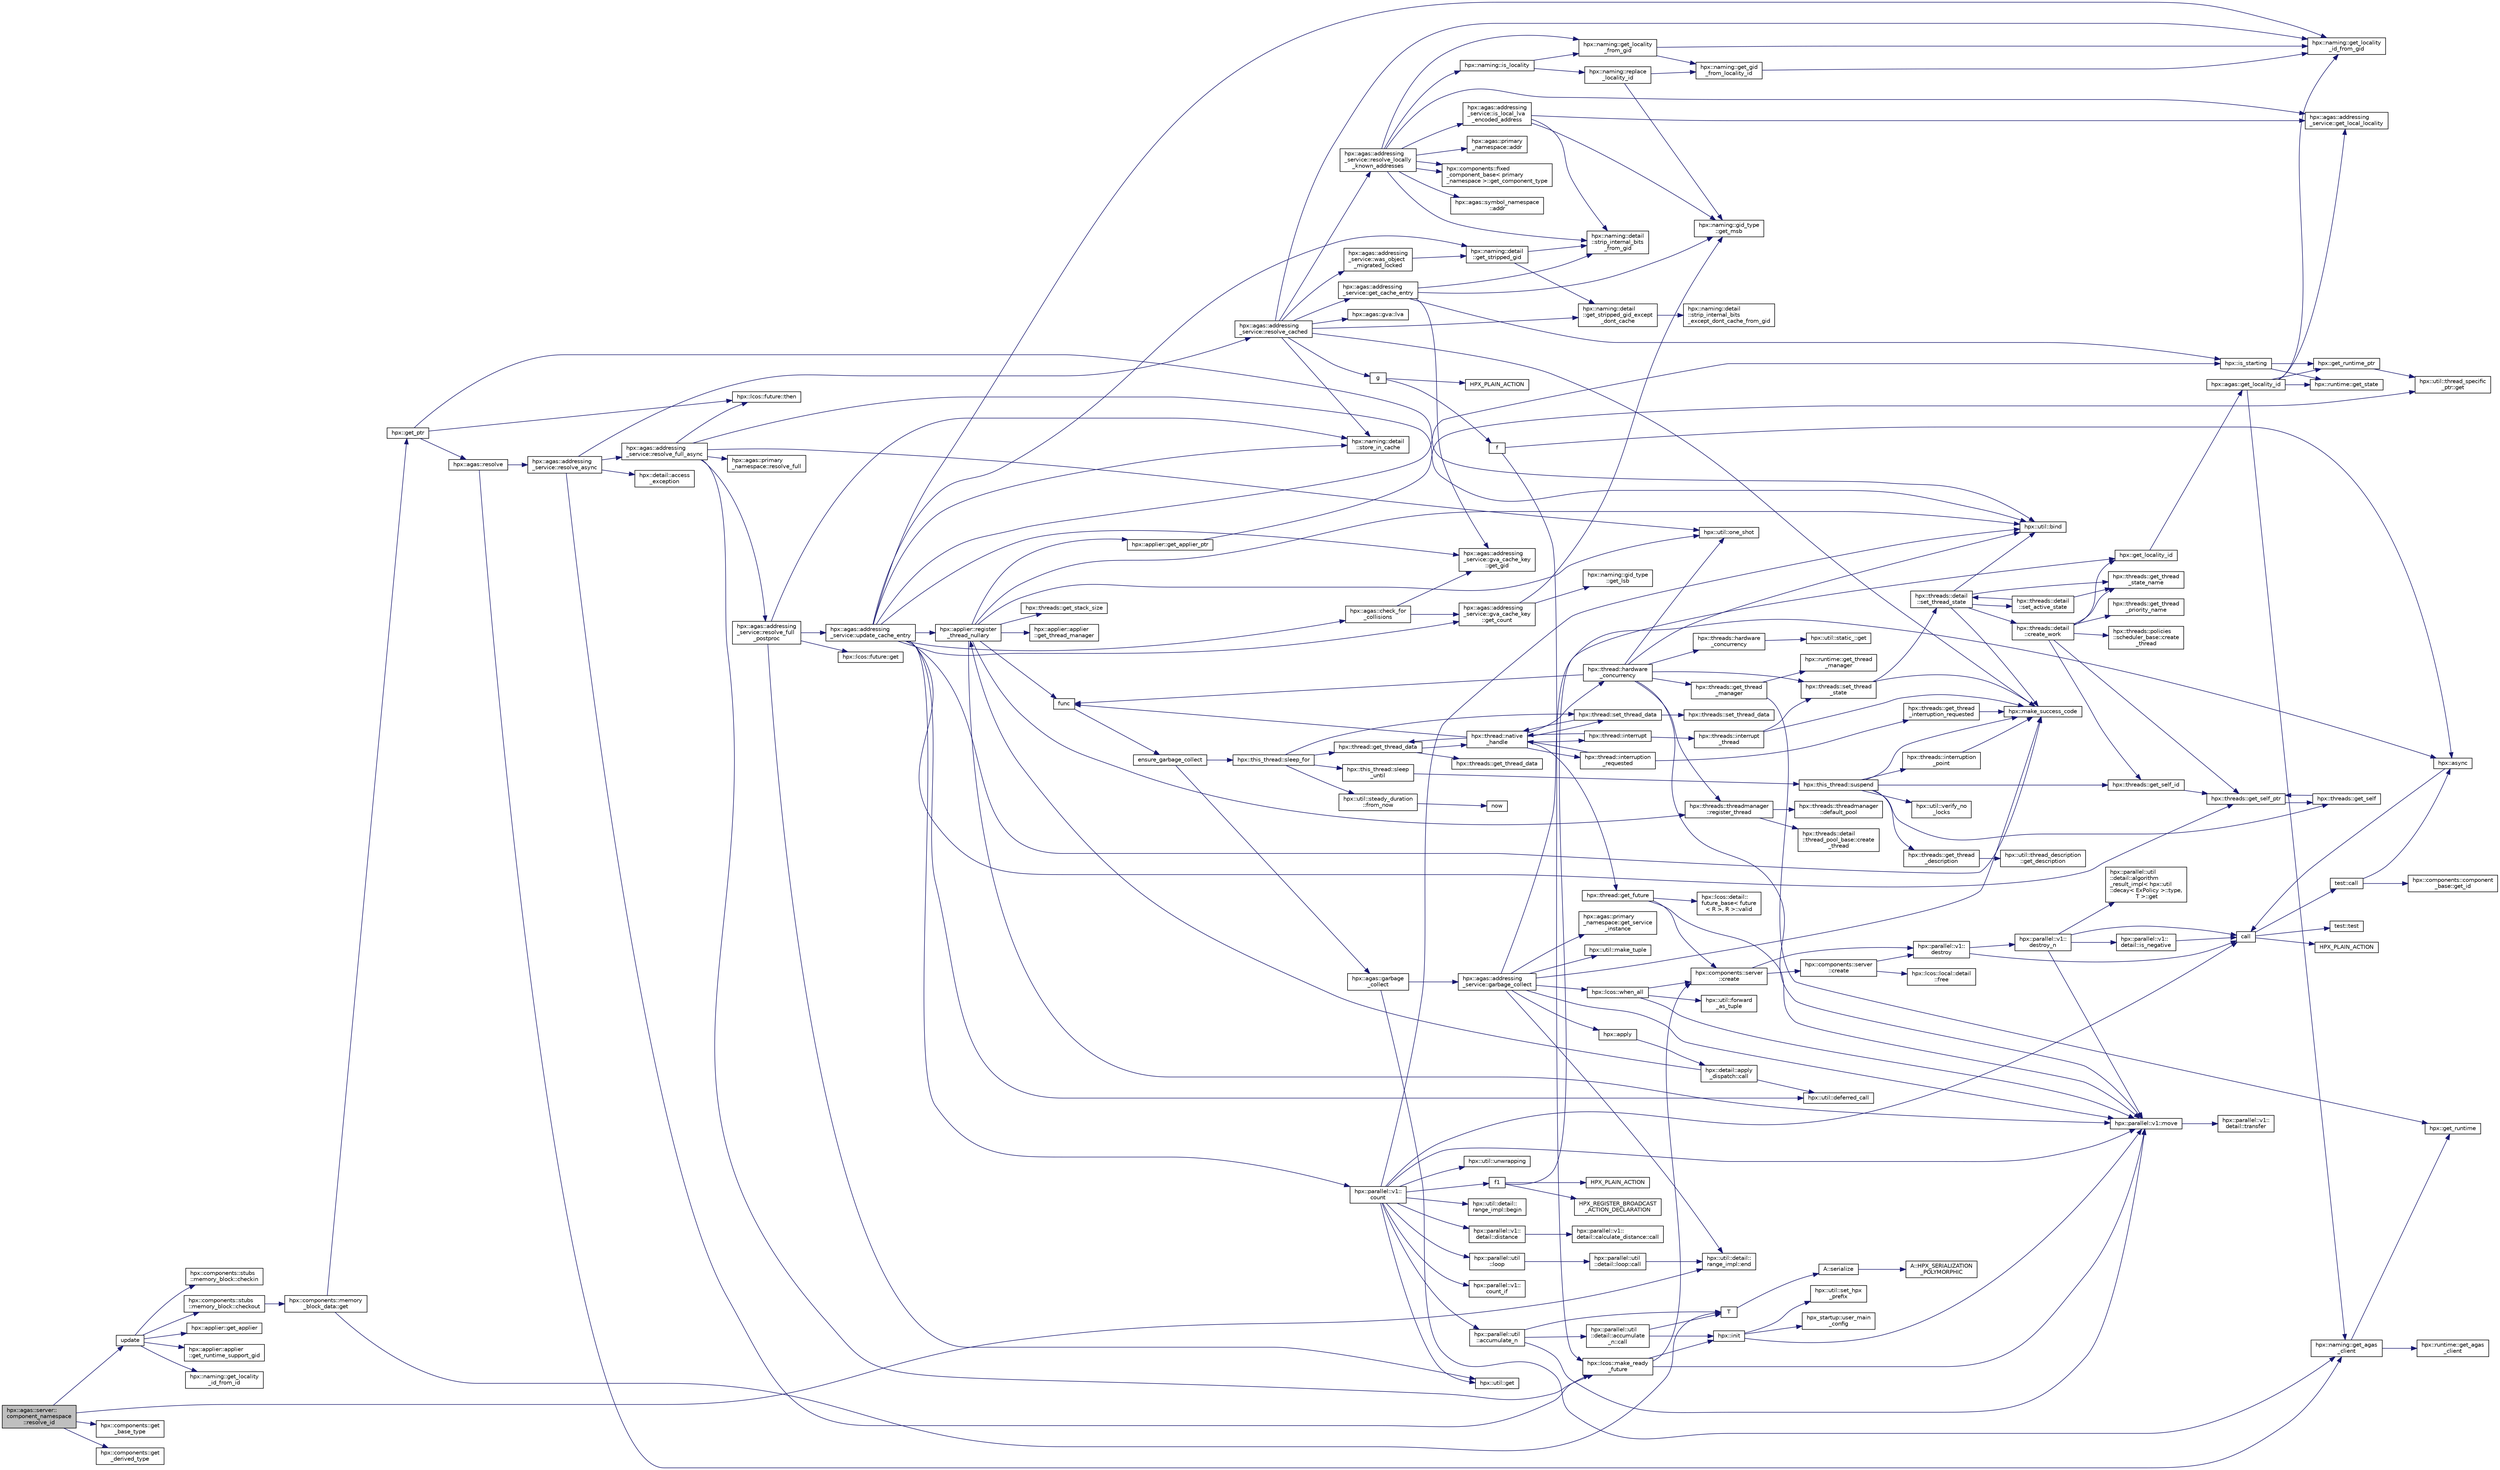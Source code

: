 digraph "hpx::agas::server::component_namespace::resolve_id"
{
  edge [fontname="Helvetica",fontsize="10",labelfontname="Helvetica",labelfontsize="10"];
  node [fontname="Helvetica",fontsize="10",shape=record];
  rankdir="LR";
  Node863 [label="hpx::agas::server::\lcomponent_namespace\l::resolve_id",height=0.2,width=0.4,color="black", fillcolor="grey75", style="filled", fontcolor="black"];
  Node863 -> Node864 [color="midnightblue",fontsize="10",style="solid",fontname="Helvetica"];
  Node864 [label="update",height=0.2,width=0.4,color="black", fillcolor="white", style="filled",URL="$d7/d8b/non__atomic__rma_8cpp.html#a1f6c9aa3449cfad360e892c9c0bb7773"];
  Node864 -> Node865 [color="midnightblue",fontsize="10",style="solid",fontname="Helvetica"];
  Node865 [label="hpx::components::stubs\l::memory_block::checkout",height=0.2,width=0.4,color="black", fillcolor="white", style="filled",URL="$d2/d46/structhpx_1_1components_1_1stubs_1_1memory__block.html#a37128bbb38e0ee31010f3d06d6de4e66"];
  Node865 -> Node866 [color="midnightblue",fontsize="10",style="solid",fontname="Helvetica"];
  Node866 [label="hpx::components::memory\l_block_data::get",height=0.2,width=0.4,color="black", fillcolor="white", style="filled",URL="$d5/d76/classhpx_1_1components_1_1memory__block__data.html#a97ce2f01b730d8d90d329c1642fc0b28"];
  Node866 -> Node867 [color="midnightblue",fontsize="10",style="solid",fontname="Helvetica"];
  Node867 [label="T",height=0.2,width=0.4,color="black", fillcolor="white", style="filled",URL="$db/d33/polymorphic__semiintrusive__template_8cpp.html#ad187658f9cb91c1312b39ae7e896f1ea"];
  Node867 -> Node868 [color="midnightblue",fontsize="10",style="solid",fontname="Helvetica"];
  Node868 [label="A::serialize",height=0.2,width=0.4,color="black", fillcolor="white", style="filled",URL="$d7/da0/struct_a.html#a5f5c287cf471e274ed9dda0da1592212"];
  Node868 -> Node869 [color="midnightblue",fontsize="10",style="solid",fontname="Helvetica"];
  Node869 [label="A::HPX_SERIALIZATION\l_POLYMORPHIC",height=0.2,width=0.4,color="black", fillcolor="white", style="filled",URL="$d7/da0/struct_a.html#ada978cc156cebbafddb1f3aa4c01918c"];
  Node866 -> Node870 [color="midnightblue",fontsize="10",style="solid",fontname="Helvetica"];
  Node870 [label="hpx::get_ptr",height=0.2,width=0.4,color="black", fillcolor="white", style="filled",URL="$d8/d83/namespacehpx.html#aeb814737de830a2e8e340ca052d5ebfa",tooltip="Returns a future referring to the pointer to the underlying memory of a component. "];
  Node870 -> Node871 [color="midnightblue",fontsize="10",style="solid",fontname="Helvetica"];
  Node871 [label="hpx::agas::resolve",height=0.2,width=0.4,color="black", fillcolor="white", style="filled",URL="$dc/d54/namespacehpx_1_1agas.html#aa3252ce39fbc229439bb0d85875b01fb"];
  Node871 -> Node872 [color="midnightblue",fontsize="10",style="solid",fontname="Helvetica"];
  Node872 [label="hpx::naming::get_agas\l_client",height=0.2,width=0.4,color="black", fillcolor="white", style="filled",URL="$d4/dc9/namespacehpx_1_1naming.html#a0408fffd5d34b620712a801b0ae3b032"];
  Node872 -> Node873 [color="midnightblue",fontsize="10",style="solid",fontname="Helvetica"];
  Node873 [label="hpx::get_runtime",height=0.2,width=0.4,color="black", fillcolor="white", style="filled",URL="$d8/d83/namespacehpx.html#aef902cc6c7dd3b9fbadf34d1e850a070"];
  Node872 -> Node874 [color="midnightblue",fontsize="10",style="solid",fontname="Helvetica"];
  Node874 [label="hpx::runtime::get_agas\l_client",height=0.2,width=0.4,color="black", fillcolor="white", style="filled",URL="$d0/d7b/classhpx_1_1runtime.html#aeb5dddd30d6b9861669af8ad44d1a96a"];
  Node871 -> Node875 [color="midnightblue",fontsize="10",style="solid",fontname="Helvetica"];
  Node875 [label="hpx::agas::addressing\l_service::resolve_async",height=0.2,width=0.4,color="black", fillcolor="white", style="filled",URL="$db/d58/structhpx_1_1agas_1_1addressing__service.html#a3344990e7d5c255f51bf89a8fb2828eb"];
  Node875 -> Node876 [color="midnightblue",fontsize="10",style="solid",fontname="Helvetica"];
  Node876 [label="hpx::lcos::make_ready\l_future",height=0.2,width=0.4,color="black", fillcolor="white", style="filled",URL="$d2/dc9/namespacehpx_1_1lcos.html#a42997564ddfde91d475b8a2cea8f53e4"];
  Node876 -> Node877 [color="midnightblue",fontsize="10",style="solid",fontname="Helvetica"];
  Node877 [label="hpx::init",height=0.2,width=0.4,color="black", fillcolor="white", style="filled",URL="$d8/d83/namespacehpx.html#a3c694ea960b47c56b33351ba16e3d76b",tooltip="Main entry point for launching the HPX runtime system. "];
  Node877 -> Node878 [color="midnightblue",fontsize="10",style="solid",fontname="Helvetica"];
  Node878 [label="hpx::util::set_hpx\l_prefix",height=0.2,width=0.4,color="black", fillcolor="white", style="filled",URL="$df/dad/namespacehpx_1_1util.html#ae40a23c1ba0a48d9304dcf717a95793e"];
  Node877 -> Node879 [color="midnightblue",fontsize="10",style="solid",fontname="Helvetica"];
  Node879 [label="hpx_startup::user_main\l_config",height=0.2,width=0.4,color="black", fillcolor="white", style="filled",URL="$d3/dd2/namespacehpx__startup.html#aaac571d88bd3912a4225a23eb3261637"];
  Node877 -> Node880 [color="midnightblue",fontsize="10",style="solid",fontname="Helvetica"];
  Node880 [label="hpx::parallel::v1::move",height=0.2,width=0.4,color="black", fillcolor="white", style="filled",URL="$db/db9/namespacehpx_1_1parallel_1_1v1.html#aa7c4ede081ce786c9d1eb1adff495cfc"];
  Node880 -> Node881 [color="midnightblue",fontsize="10",style="solid",fontname="Helvetica"];
  Node881 [label="hpx::parallel::v1::\ldetail::transfer",height=0.2,width=0.4,color="black", fillcolor="white", style="filled",URL="$d2/ddd/namespacehpx_1_1parallel_1_1v1_1_1detail.html#ab1b56a05e1885ca7cc7ffa1804dd2f3c"];
  Node876 -> Node882 [color="midnightblue",fontsize="10",style="solid",fontname="Helvetica"];
  Node882 [label="hpx::components::server\l::create",height=0.2,width=0.4,color="black", fillcolor="white", style="filled",URL="$d2/da2/namespacehpx_1_1components_1_1server.html#ac776c89f3d68ceb910e8cee9fa937ab4",tooltip="Create arrays of components using their default constructor. "];
  Node882 -> Node883 [color="midnightblue",fontsize="10",style="solid",fontname="Helvetica"];
  Node883 [label="hpx::components::server\l::create",height=0.2,width=0.4,color="black", fillcolor="white", style="filled",URL="$d2/da2/namespacehpx_1_1components_1_1server.html#a77d26de181c97b444565e230577981bd"];
  Node883 -> Node884 [color="midnightblue",fontsize="10",style="solid",fontname="Helvetica"];
  Node884 [label="hpx::lcos::local::detail\l::free",height=0.2,width=0.4,color="black", fillcolor="white", style="filled",URL="$d4/dcb/namespacehpx_1_1lcos_1_1local_1_1detail.html#a55a940f019734e9bb045dc123cd80e48"];
  Node883 -> Node885 [color="midnightblue",fontsize="10",style="solid",fontname="Helvetica"];
  Node885 [label="hpx::parallel::v1::\ldestroy",height=0.2,width=0.4,color="black", fillcolor="white", style="filled",URL="$db/db9/namespacehpx_1_1parallel_1_1v1.html#acf303558375048e8a7cc9a2c2e09477f"];
  Node885 -> Node886 [color="midnightblue",fontsize="10",style="solid",fontname="Helvetica"];
  Node886 [label="call",height=0.2,width=0.4,color="black", fillcolor="white", style="filled",URL="$d2/d67/promise__1620_8cpp.html#a58357f0b82bc761e1d0b9091ed563a70"];
  Node886 -> Node887 [color="midnightblue",fontsize="10",style="solid",fontname="Helvetica"];
  Node887 [label="test::test",height=0.2,width=0.4,color="black", fillcolor="white", style="filled",URL="$d8/d89/structtest.html#ab42d5ece712d716b04cb3f686f297a26"];
  Node886 -> Node888 [color="midnightblue",fontsize="10",style="solid",fontname="Helvetica"];
  Node888 [label="HPX_PLAIN_ACTION",height=0.2,width=0.4,color="black", fillcolor="white", style="filled",URL="$d2/d67/promise__1620_8cpp.html#ab96aab827a4b1fcaf66cfe0ba83fef23"];
  Node886 -> Node889 [color="midnightblue",fontsize="10",style="solid",fontname="Helvetica"];
  Node889 [label="test::call",height=0.2,width=0.4,color="black", fillcolor="white", style="filled",URL="$d8/d89/structtest.html#aeb29e7ed6518b9426ccf1344c52620ae"];
  Node889 -> Node890 [color="midnightblue",fontsize="10",style="solid",fontname="Helvetica"];
  Node890 [label="hpx::async",height=0.2,width=0.4,color="black", fillcolor="white", style="filled",URL="$d8/d83/namespacehpx.html#acb7d8e37b73b823956ce144f9a57eaa4"];
  Node890 -> Node886 [color="midnightblue",fontsize="10",style="solid",fontname="Helvetica"];
  Node889 -> Node891 [color="midnightblue",fontsize="10",style="solid",fontname="Helvetica"];
  Node891 [label="hpx::components::component\l_base::get_id",height=0.2,width=0.4,color="black", fillcolor="white", style="filled",URL="$d2/de6/classhpx_1_1components_1_1component__base.html#a4c8fd93514039bdf01c48d66d82b19cd"];
  Node885 -> Node892 [color="midnightblue",fontsize="10",style="solid",fontname="Helvetica"];
  Node892 [label="hpx::parallel::v1::\ldestroy_n",height=0.2,width=0.4,color="black", fillcolor="white", style="filled",URL="$db/db9/namespacehpx_1_1parallel_1_1v1.html#a71d0691132a300690163f5636bcd5bd3"];
  Node892 -> Node893 [color="midnightblue",fontsize="10",style="solid",fontname="Helvetica"];
  Node893 [label="hpx::parallel::v1::\ldetail::is_negative",height=0.2,width=0.4,color="black", fillcolor="white", style="filled",URL="$d2/ddd/namespacehpx_1_1parallel_1_1v1_1_1detail.html#adf2e40fc4b20ad0fd442ee3118a4d527"];
  Node893 -> Node886 [color="midnightblue",fontsize="10",style="solid",fontname="Helvetica"];
  Node892 -> Node894 [color="midnightblue",fontsize="10",style="solid",fontname="Helvetica"];
  Node894 [label="hpx::parallel::util\l::detail::algorithm\l_result_impl\< hpx::util\l::decay\< ExPolicy \>::type,\l T \>::get",height=0.2,width=0.4,color="black", fillcolor="white", style="filled",URL="$d2/d42/structhpx_1_1parallel_1_1util_1_1detail_1_1algorithm__result__impl.html#ab5b051e8ec74eff5e0e62fd63f5d377e"];
  Node892 -> Node880 [color="midnightblue",fontsize="10",style="solid",fontname="Helvetica"];
  Node892 -> Node886 [color="midnightblue",fontsize="10",style="solid",fontname="Helvetica"];
  Node882 -> Node885 [color="midnightblue",fontsize="10",style="solid",fontname="Helvetica"];
  Node876 -> Node880 [color="midnightblue",fontsize="10",style="solid",fontname="Helvetica"];
  Node875 -> Node895 [color="midnightblue",fontsize="10",style="solid",fontname="Helvetica"];
  Node895 [label="hpx::agas::addressing\l_service::resolve_cached",height=0.2,width=0.4,color="black", fillcolor="white", style="filled",URL="$db/d58/structhpx_1_1agas_1_1addressing__service.html#a187ac62b4a4b7c1b98b75979357f07a9"];
  Node895 -> Node896 [color="midnightblue",fontsize="10",style="solid",fontname="Helvetica"];
  Node896 [label="hpx::naming::detail\l::get_stripped_gid_except\l_dont_cache",height=0.2,width=0.4,color="black", fillcolor="white", style="filled",URL="$d5/d18/namespacehpx_1_1naming_1_1detail.html#a1ab848588112d0f7fac377a15692c9cc"];
  Node896 -> Node897 [color="midnightblue",fontsize="10",style="solid",fontname="Helvetica"];
  Node897 [label="hpx::naming::detail\l::strip_internal_bits\l_except_dont_cache_from_gid",height=0.2,width=0.4,color="black", fillcolor="white", style="filled",URL="$d5/d18/namespacehpx_1_1naming_1_1detail.html#aabeb51a92376c6bfb9cf31bf9ff0c4cc"];
  Node895 -> Node898 [color="midnightblue",fontsize="10",style="solid",fontname="Helvetica"];
  Node898 [label="hpx::agas::addressing\l_service::resolve_locally\l_known_addresses",height=0.2,width=0.4,color="black", fillcolor="white", style="filled",URL="$db/d58/structhpx_1_1agas_1_1addressing__service.html#afb44b2c86524b47d1431d9d66524075c"];
  Node898 -> Node899 [color="midnightblue",fontsize="10",style="solid",fontname="Helvetica"];
  Node899 [label="hpx::naming::detail\l::strip_internal_bits\l_from_gid",height=0.2,width=0.4,color="black", fillcolor="white", style="filled",URL="$d5/d18/namespacehpx_1_1naming_1_1detail.html#a95cca4d4bc82a9da3e804b225b03dfaf"];
  Node898 -> Node900 [color="midnightblue",fontsize="10",style="solid",fontname="Helvetica"];
  Node900 [label="hpx::agas::addressing\l_service::is_local_lva\l_encoded_address",height=0.2,width=0.4,color="black", fillcolor="white", style="filled",URL="$db/d58/structhpx_1_1agas_1_1addressing__service.html#af9469c8740aeb898ce6937e2d0e57095"];
  Node900 -> Node899 [color="midnightblue",fontsize="10",style="solid",fontname="Helvetica"];
  Node900 -> Node901 [color="midnightblue",fontsize="10",style="solid",fontname="Helvetica"];
  Node901 [label="hpx::agas::addressing\l_service::get_local_locality",height=0.2,width=0.4,color="black", fillcolor="white", style="filled",URL="$db/d58/structhpx_1_1agas_1_1addressing__service.html#ab52c19a37c2a7a006c6c15f90ad0539c"];
  Node900 -> Node902 [color="midnightblue",fontsize="10",style="solid",fontname="Helvetica"];
  Node902 [label="hpx::naming::gid_type\l::get_msb",height=0.2,width=0.4,color="black", fillcolor="white", style="filled",URL="$d3/d67/structhpx_1_1naming_1_1gid__type.html#a31d0fb49a563fb184fecaabdced4dcd9"];
  Node898 -> Node901 [color="midnightblue",fontsize="10",style="solid",fontname="Helvetica"];
  Node898 -> Node903 [color="midnightblue",fontsize="10",style="solid",fontname="Helvetica"];
  Node903 [label="hpx::naming::is_locality",height=0.2,width=0.4,color="black", fillcolor="white", style="filled",URL="$d4/dc9/namespacehpx_1_1naming.html#a960045d29982b0fda774809643cf2be8"];
  Node903 -> Node904 [color="midnightblue",fontsize="10",style="solid",fontname="Helvetica"];
  Node904 [label="hpx::naming::get_locality\l_from_gid",height=0.2,width=0.4,color="black", fillcolor="white", style="filled",URL="$d4/dc9/namespacehpx_1_1naming.html#a0b1c0ab6510a7a869fa4e3c7717748e5"];
  Node904 -> Node905 [color="midnightblue",fontsize="10",style="solid",fontname="Helvetica"];
  Node905 [label="hpx::naming::get_gid\l_from_locality_id",height=0.2,width=0.4,color="black", fillcolor="white", style="filled",URL="$d4/dc9/namespacehpx_1_1naming.html#ae50a3ecdb5854b6a25a556ebc9830541"];
  Node905 -> Node906 [color="midnightblue",fontsize="10",style="solid",fontname="Helvetica"];
  Node906 [label="hpx::naming::get_locality\l_id_from_gid",height=0.2,width=0.4,color="black", fillcolor="white", style="filled",URL="$d4/dc9/namespacehpx_1_1naming.html#a7fd43037784560bd04fda9b49e33529f"];
  Node904 -> Node906 [color="midnightblue",fontsize="10",style="solid",fontname="Helvetica"];
  Node903 -> Node907 [color="midnightblue",fontsize="10",style="solid",fontname="Helvetica"];
  Node907 [label="hpx::naming::replace\l_locality_id",height=0.2,width=0.4,color="black", fillcolor="white", style="filled",URL="$d4/dc9/namespacehpx_1_1naming.html#a27ed9275dccbd5fb677b350f040c21b4"];
  Node907 -> Node905 [color="midnightblue",fontsize="10",style="solid",fontname="Helvetica"];
  Node907 -> Node902 [color="midnightblue",fontsize="10",style="solid",fontname="Helvetica"];
  Node898 -> Node904 [color="midnightblue",fontsize="10",style="solid",fontname="Helvetica"];
  Node898 -> Node908 [color="midnightblue",fontsize="10",style="solid",fontname="Helvetica"];
  Node908 [label="hpx::agas::primary\l_namespace::addr",height=0.2,width=0.4,color="black", fillcolor="white", style="filled",URL="$d1/d43/structhpx_1_1agas_1_1primary__namespace.html#ab71d11675989acee54e82f6d1956a77c"];
  Node898 -> Node909 [color="midnightblue",fontsize="10",style="solid",fontname="Helvetica"];
  Node909 [label="hpx::components::fixed\l_component_base\< primary\l_namespace \>::get_component_type",height=0.2,width=0.4,color="black", fillcolor="white", style="filled",URL="$df/dfd/classhpx_1_1components_1_1fixed__component__base.html#aa87dbc5aad4f2ee3f9b8f62c6981a8c2"];
  Node898 -> Node910 [color="midnightblue",fontsize="10",style="solid",fontname="Helvetica"];
  Node910 [label="hpx::agas::symbol_namespace\l::addr",height=0.2,width=0.4,color="black", fillcolor="white", style="filled",URL="$dd/d5e/structhpx_1_1agas_1_1symbol__namespace.html#a2527957c5b5ce9c4842294c8a95d00b4"];
  Node898 -> Node909 [color="midnightblue",fontsize="10",style="solid",fontname="Helvetica"];
  Node895 -> Node911 [color="midnightblue",fontsize="10",style="solid",fontname="Helvetica"];
  Node911 [label="hpx::make_success_code",height=0.2,width=0.4,color="black", fillcolor="white", style="filled",URL="$d8/d83/namespacehpx.html#a0e8512a8f49e2a6c8185061181419d8f",tooltip="Returns error_code(hpx::success, \"success\", mode). "];
  Node895 -> Node912 [color="midnightblue",fontsize="10",style="solid",fontname="Helvetica"];
  Node912 [label="hpx::naming::detail\l::store_in_cache",height=0.2,width=0.4,color="black", fillcolor="white", style="filled",URL="$d5/d18/namespacehpx_1_1naming_1_1detail.html#a58e1ddcbd72ed4042377e11f32abf3fa"];
  Node895 -> Node906 [color="midnightblue",fontsize="10",style="solid",fontname="Helvetica"];
  Node895 -> Node913 [color="midnightblue",fontsize="10",style="solid",fontname="Helvetica"];
  Node913 [label="hpx::agas::addressing\l_service::was_object\l_migrated_locked",height=0.2,width=0.4,color="black", fillcolor="white", style="filled",URL="$db/d58/structhpx_1_1agas_1_1addressing__service.html#aade8c179c3866b1212fe6439b586ace1",tooltip="Maintain list of migrated objects. "];
  Node913 -> Node914 [color="midnightblue",fontsize="10",style="solid",fontname="Helvetica"];
  Node914 [label="hpx::naming::detail\l::get_stripped_gid",height=0.2,width=0.4,color="black", fillcolor="white", style="filled",URL="$d5/d18/namespacehpx_1_1naming_1_1detail.html#ad3a849cb7ebd5dccf9aefadccc21dd89"];
  Node914 -> Node899 [color="midnightblue",fontsize="10",style="solid",fontname="Helvetica"];
  Node914 -> Node896 [color="midnightblue",fontsize="10",style="solid",fontname="Helvetica"];
  Node895 -> Node915 [color="midnightblue",fontsize="10",style="solid",fontname="Helvetica"];
  Node915 [label="g",height=0.2,width=0.4,color="black", fillcolor="white", style="filled",URL="$da/d17/cxx11__noexcept_8cpp.html#a96f5ebe659f57f5faa7343c54f8ea39a"];
  Node915 -> Node916 [color="midnightblue",fontsize="10",style="solid",fontname="Helvetica"];
  Node916 [label="f",height=0.2,width=0.4,color="black", fillcolor="white", style="filled",URL="$d4/d13/async__unwrap__1037_8cpp.html#a02a6b0b4f77af9f69a841dc8262b0cd0"];
  Node916 -> Node890 [color="midnightblue",fontsize="10",style="solid",fontname="Helvetica"];
  Node916 -> Node876 [color="midnightblue",fontsize="10",style="solid",fontname="Helvetica"];
  Node915 -> Node917 [color="midnightblue",fontsize="10",style="solid",fontname="Helvetica"];
  Node917 [label="HPX_PLAIN_ACTION",height=0.2,width=0.4,color="black", fillcolor="white", style="filled",URL="$d4/d13/async__unwrap__1037_8cpp.html#ab5991a65409f0229f564e4935bd7b979"];
  Node895 -> Node918 [color="midnightblue",fontsize="10",style="solid",fontname="Helvetica"];
  Node918 [label="hpx::agas::addressing\l_service::get_cache_entry",height=0.2,width=0.4,color="black", fillcolor="white", style="filled",URL="$db/d58/structhpx_1_1agas_1_1addressing__service.html#aa49e358ece0734e36829a90603b51c63"];
  Node918 -> Node919 [color="midnightblue",fontsize="10",style="solid",fontname="Helvetica"];
  Node919 [label="hpx::is_starting",height=0.2,width=0.4,color="black", fillcolor="white", style="filled",URL="$d8/d83/namespacehpx.html#ab3ff61647293cfe9b7c3060fee8445a5",tooltip="Test whether the runtime system is currently being started. "];
  Node919 -> Node920 [color="midnightblue",fontsize="10",style="solid",fontname="Helvetica"];
  Node920 [label="hpx::get_runtime_ptr",height=0.2,width=0.4,color="black", fillcolor="white", style="filled",URL="$d8/d83/namespacehpx.html#af29daf2bb3e01b4d6495a1742b6cce64"];
  Node920 -> Node921 [color="midnightblue",fontsize="10",style="solid",fontname="Helvetica"];
  Node921 [label="hpx::util::thread_specific\l_ptr::get",height=0.2,width=0.4,color="black", fillcolor="white", style="filled",URL="$d4/d4c/structhpx_1_1util_1_1thread__specific__ptr.html#a3b27d8520710478aa41d1f74206bdba9"];
  Node919 -> Node922 [color="midnightblue",fontsize="10",style="solid",fontname="Helvetica"];
  Node922 [label="hpx::runtime::get_state",height=0.2,width=0.4,color="black", fillcolor="white", style="filled",URL="$d0/d7b/classhpx_1_1runtime.html#ab405f80e060dac95d624520f38b0524c"];
  Node918 -> Node899 [color="midnightblue",fontsize="10",style="solid",fontname="Helvetica"];
  Node918 -> Node902 [color="midnightblue",fontsize="10",style="solid",fontname="Helvetica"];
  Node918 -> Node923 [color="midnightblue",fontsize="10",style="solid",fontname="Helvetica"];
  Node923 [label="hpx::agas::addressing\l_service::gva_cache_key\l::get_gid",height=0.2,width=0.4,color="black", fillcolor="white", style="filled",URL="$d0/d9c/structhpx_1_1agas_1_1addressing__service_1_1gva__cache__key.html#a708ed959cf225ceef95f3328a99e29ff"];
  Node895 -> Node924 [color="midnightblue",fontsize="10",style="solid",fontname="Helvetica"];
  Node924 [label="hpx::agas::gva::lva",height=0.2,width=0.4,color="black", fillcolor="white", style="filled",URL="$dc/d8a/structhpx_1_1agas_1_1gva.html#aea2401483cd9320a0a8ca504e79e076b"];
  Node875 -> Node925 [color="midnightblue",fontsize="10",style="solid",fontname="Helvetica"];
  Node925 [label="hpx::detail::access\l_exception",height=0.2,width=0.4,color="black", fillcolor="white", style="filled",URL="$d5/dbe/namespacehpx_1_1detail.html#ad5b3b2c9c75cdd2d75f4473c03230643"];
  Node875 -> Node926 [color="midnightblue",fontsize="10",style="solid",fontname="Helvetica"];
  Node926 [label="hpx::agas::addressing\l_service::resolve_full_async",height=0.2,width=0.4,color="black", fillcolor="white", style="filled",URL="$db/d58/structhpx_1_1agas_1_1addressing__service.html#af678e6288e0f302b9c96b813a8e660ef"];
  Node926 -> Node876 [color="midnightblue",fontsize="10",style="solid",fontname="Helvetica"];
  Node926 -> Node927 [color="midnightblue",fontsize="10",style="solid",fontname="Helvetica"];
  Node927 [label="hpx::agas::primary\l_namespace::resolve_full",height=0.2,width=0.4,color="black", fillcolor="white", style="filled",URL="$d1/d43/structhpx_1_1agas_1_1primary__namespace.html#ae7bd476e130fc743397d0d18bb161f74"];
  Node926 -> Node928 [color="midnightblue",fontsize="10",style="solid",fontname="Helvetica"];
  Node928 [label="hpx::lcos::future::then",height=0.2,width=0.4,color="black", fillcolor="white", style="filled",URL="$d0/d33/classhpx_1_1lcos_1_1future.html#a17045dee172c36e208b2cbd400fa8797"];
  Node926 -> Node929 [color="midnightblue",fontsize="10",style="solid",fontname="Helvetica"];
  Node929 [label="hpx::util::bind",height=0.2,width=0.4,color="black", fillcolor="white", style="filled",URL="$df/dad/namespacehpx_1_1util.html#ad844caedf82a0173d6909d910c3e48c6"];
  Node926 -> Node930 [color="midnightblue",fontsize="10",style="solid",fontname="Helvetica"];
  Node930 [label="hpx::util::one_shot",height=0.2,width=0.4,color="black", fillcolor="white", style="filled",URL="$df/dad/namespacehpx_1_1util.html#a273e61be42a72415291e0ec0a4f28c7a"];
  Node926 -> Node931 [color="midnightblue",fontsize="10",style="solid",fontname="Helvetica"];
  Node931 [label="hpx::agas::addressing\l_service::resolve_full\l_postproc",height=0.2,width=0.4,color="black", fillcolor="white", style="filled",URL="$db/d58/structhpx_1_1agas_1_1addressing__service.html#a9adf9683a9e200a15224e7c04f8d6339"];
  Node931 -> Node932 [color="midnightblue",fontsize="10",style="solid",fontname="Helvetica"];
  Node932 [label="hpx::util::get",height=0.2,width=0.4,color="black", fillcolor="white", style="filled",URL="$df/dad/namespacehpx_1_1util.html#a5cbd3c41f03f4d4acaedaa4777e3cc02"];
  Node931 -> Node933 [color="midnightblue",fontsize="10",style="solid",fontname="Helvetica"];
  Node933 [label="hpx::lcos::future::get",height=0.2,width=0.4,color="black", fillcolor="white", style="filled",URL="$d0/d33/classhpx_1_1lcos_1_1future.html#a8c28269486d5620ac48af349f17bb41c"];
  Node931 -> Node912 [color="midnightblue",fontsize="10",style="solid",fontname="Helvetica"];
  Node931 -> Node934 [color="midnightblue",fontsize="10",style="solid",fontname="Helvetica"];
  Node934 [label="hpx::agas::addressing\l_service::update_cache_entry",height=0.2,width=0.4,color="black", fillcolor="white", style="filled",URL="$db/d58/structhpx_1_1agas_1_1addressing__service.html#ab49f7530592fc5c804c94720b8ffd61d"];
  Node934 -> Node911 [color="midnightblue",fontsize="10",style="solid",fontname="Helvetica"];
  Node934 -> Node912 [color="midnightblue",fontsize="10",style="solid",fontname="Helvetica"];
  Node934 -> Node914 [color="midnightblue",fontsize="10",style="solid",fontname="Helvetica"];
  Node934 -> Node906 [color="midnightblue",fontsize="10",style="solid",fontname="Helvetica"];
  Node934 -> Node935 [color="midnightblue",fontsize="10",style="solid",fontname="Helvetica"];
  Node935 [label="hpx::threads::get_self_ptr",height=0.2,width=0.4,color="black", fillcolor="white", style="filled",URL="$d7/d28/namespacehpx_1_1threads.html#a22877ae347ad884cde3a51397dad6c53"];
  Node935 -> Node936 [color="midnightblue",fontsize="10",style="solid",fontname="Helvetica"];
  Node936 [label="hpx::threads::get_self",height=0.2,width=0.4,color="black", fillcolor="white", style="filled",URL="$d7/d28/namespacehpx_1_1threads.html#a07daf4d6d29233f20d66d41ab7b5b8e8"];
  Node936 -> Node935 [color="midnightblue",fontsize="10",style="solid",fontname="Helvetica"];
  Node934 -> Node919 [color="midnightblue",fontsize="10",style="solid",fontname="Helvetica"];
  Node934 -> Node937 [color="midnightblue",fontsize="10",style="solid",fontname="Helvetica"];
  Node937 [label="hpx::applier::register\l_thread_nullary",height=0.2,width=0.4,color="black", fillcolor="white", style="filled",URL="$d8/dcb/namespacehpx_1_1applier.html#a401cd1145927e58d74d1eb52aaccd936"];
  Node937 -> Node938 [color="midnightblue",fontsize="10",style="solid",fontname="Helvetica"];
  Node938 [label="hpx::applier::get_applier_ptr",height=0.2,width=0.4,color="black", fillcolor="white", style="filled",URL="$d8/dcb/namespacehpx_1_1applier.html#a617483cf2b77ad3a0aa428ade7b35299"];
  Node938 -> Node921 [color="midnightblue",fontsize="10",style="solid",fontname="Helvetica"];
  Node937 -> Node939 [color="midnightblue",fontsize="10",style="solid",fontname="Helvetica"];
  Node939 [label="func",height=0.2,width=0.4,color="black", fillcolor="white", style="filled",URL="$d8/dfd/id__type__ref__counting__1032_8cpp.html#ab811b86ea5107ffb3351fcaa29d2c652"];
  Node939 -> Node940 [color="midnightblue",fontsize="10",style="solid",fontname="Helvetica"];
  Node940 [label="ensure_garbage_collect",height=0.2,width=0.4,color="black", fillcolor="white", style="filled",URL="$d8/dfd/id__type__ref__counting__1032_8cpp.html#a5264b94bf7c262ac0e521fb290d476d5"];
  Node940 -> Node941 [color="midnightblue",fontsize="10",style="solid",fontname="Helvetica"];
  Node941 [label="hpx::this_thread::sleep_for",height=0.2,width=0.4,color="black", fillcolor="white", style="filled",URL="$d9/d52/namespacehpx_1_1this__thread.html#afc042a5a5fa52eef2d1d177a343435cf"];
  Node941 -> Node942 [color="midnightblue",fontsize="10",style="solid",fontname="Helvetica"];
  Node942 [label="hpx::this_thread::sleep\l_until",height=0.2,width=0.4,color="black", fillcolor="white", style="filled",URL="$d9/d52/namespacehpx_1_1this__thread.html#ae12a853980115b23ff0ab8ca06622658"];
  Node942 -> Node943 [color="midnightblue",fontsize="10",style="solid",fontname="Helvetica"];
  Node943 [label="hpx::this_thread::suspend",height=0.2,width=0.4,color="black", fillcolor="white", style="filled",URL="$d9/d52/namespacehpx_1_1this__thread.html#aca220026fb3014c0881d129fe31c0073"];
  Node943 -> Node936 [color="midnightblue",fontsize="10",style="solid",fontname="Helvetica"];
  Node943 -> Node944 [color="midnightblue",fontsize="10",style="solid",fontname="Helvetica"];
  Node944 [label="hpx::threads::get_self_id",height=0.2,width=0.4,color="black", fillcolor="white", style="filled",URL="$d7/d28/namespacehpx_1_1threads.html#afafe0f900b9fac3d4ed3c747625c1cfe"];
  Node944 -> Node935 [color="midnightblue",fontsize="10",style="solid",fontname="Helvetica"];
  Node943 -> Node945 [color="midnightblue",fontsize="10",style="solid",fontname="Helvetica"];
  Node945 [label="hpx::threads::interruption\l_point",height=0.2,width=0.4,color="black", fillcolor="white", style="filled",URL="$d7/d28/namespacehpx_1_1threads.html#ada6ec56a12b050707311d8c628089059"];
  Node945 -> Node911 [color="midnightblue",fontsize="10",style="solid",fontname="Helvetica"];
  Node943 -> Node946 [color="midnightblue",fontsize="10",style="solid",fontname="Helvetica"];
  Node946 [label="hpx::util::verify_no\l_locks",height=0.2,width=0.4,color="black", fillcolor="white", style="filled",URL="$df/dad/namespacehpx_1_1util.html#ae0e1837ee6f09b79b26c2e788d2e9fc9"];
  Node943 -> Node947 [color="midnightblue",fontsize="10",style="solid",fontname="Helvetica"];
  Node947 [label="hpx::threads::get_thread\l_description",height=0.2,width=0.4,color="black", fillcolor="white", style="filled",URL="$d7/d28/namespacehpx_1_1threads.html#a42fc18a7a680f4e8bc633a4b4c956701"];
  Node947 -> Node948 [color="midnightblue",fontsize="10",style="solid",fontname="Helvetica"];
  Node948 [label="hpx::util::thread_description\l::get_description",height=0.2,width=0.4,color="black", fillcolor="white", style="filled",URL="$df/d9e/structhpx_1_1util_1_1thread__description.html#a8c834e14eca6eb228188022577f9f952"];
  Node943 -> Node911 [color="midnightblue",fontsize="10",style="solid",fontname="Helvetica"];
  Node941 -> Node949 [color="midnightblue",fontsize="10",style="solid",fontname="Helvetica"];
  Node949 [label="hpx::util::steady_duration\l::from_now",height=0.2,width=0.4,color="black", fillcolor="white", style="filled",URL="$d9/d4f/classhpx_1_1util_1_1steady__duration.html#a0132206d767cd0f7395507b40111a153"];
  Node949 -> Node950 [color="midnightblue",fontsize="10",style="solid",fontname="Helvetica"];
  Node950 [label="now",height=0.2,width=0.4,color="black", fillcolor="white", style="filled",URL="$de/db3/1d__stencil__1__omp_8cpp.html#a89e9667753dccfac455bd37a7a3a7b16"];
  Node941 -> Node951 [color="midnightblue",fontsize="10",style="solid",fontname="Helvetica"];
  Node951 [label="hpx::thread::get_thread_data",height=0.2,width=0.4,color="black", fillcolor="white", style="filled",URL="$de/d9b/classhpx_1_1thread.html#a4535ef82cec3b953d2c941d20e3e3904"];
  Node951 -> Node952 [color="midnightblue",fontsize="10",style="solid",fontname="Helvetica"];
  Node952 [label="hpx::threads::get_thread_data",height=0.2,width=0.4,color="black", fillcolor="white", style="filled",URL="$d7/d28/namespacehpx_1_1threads.html#a8737931ff6303807225f735b2b384ae4"];
  Node951 -> Node953 [color="midnightblue",fontsize="10",style="solid",fontname="Helvetica"];
  Node953 [label="hpx::thread::native\l_handle",height=0.2,width=0.4,color="black", fillcolor="white", style="filled",URL="$de/d9b/classhpx_1_1thread.html#acf48190d264ab64c1c4ec99d0b421b5a"];
  Node953 -> Node954 [color="midnightblue",fontsize="10",style="solid",fontname="Helvetica"];
  Node954 [label="hpx::thread::hardware\l_concurrency",height=0.2,width=0.4,color="black", fillcolor="white", style="filled",URL="$de/d9b/classhpx_1_1thread.html#a8e4fff210e02485ba493bc3a2a956c03"];
  Node954 -> Node955 [color="midnightblue",fontsize="10",style="solid",fontname="Helvetica"];
  Node955 [label="hpx::threads::hardware\l_concurrency",height=0.2,width=0.4,color="black", fillcolor="white", style="filled",URL="$d7/d28/namespacehpx_1_1threads.html#aa8752a235478d2ad7b5ac467b63ab527"];
  Node955 -> Node956 [color="midnightblue",fontsize="10",style="solid",fontname="Helvetica"];
  Node956 [label="hpx::util::static_::get",height=0.2,width=0.4,color="black", fillcolor="white", style="filled",URL="$d3/dbb/structhpx_1_1util_1_1static__.html#a2967c633948a3bf17a3b5405ef5a8318"];
  Node954 -> Node939 [color="midnightblue",fontsize="10",style="solid",fontname="Helvetica"];
  Node954 -> Node929 [color="midnightblue",fontsize="10",style="solid",fontname="Helvetica"];
  Node954 -> Node930 [color="midnightblue",fontsize="10",style="solid",fontname="Helvetica"];
  Node954 -> Node880 [color="midnightblue",fontsize="10",style="solid",fontname="Helvetica"];
  Node954 -> Node957 [color="midnightblue",fontsize="10",style="solid",fontname="Helvetica"];
  Node957 [label="hpx::threads::get_thread\l_manager",height=0.2,width=0.4,color="black", fillcolor="white", style="filled",URL="$d7/d28/namespacehpx_1_1threads.html#a076973c3a53beadde7d967e22c4f6cce"];
  Node957 -> Node873 [color="midnightblue",fontsize="10",style="solid",fontname="Helvetica"];
  Node957 -> Node958 [color="midnightblue",fontsize="10",style="solid",fontname="Helvetica"];
  Node958 [label="hpx::runtime::get_thread\l_manager",height=0.2,width=0.4,color="black", fillcolor="white", style="filled",URL="$d0/d7b/classhpx_1_1runtime.html#a865b12d57fcd44a8d3dda3e35414f563"];
  Node954 -> Node959 [color="midnightblue",fontsize="10",style="solid",fontname="Helvetica"];
  Node959 [label="hpx::threads::threadmanager\l::register_thread",height=0.2,width=0.4,color="black", fillcolor="white", style="filled",URL="$d5/daa/classhpx_1_1threads_1_1threadmanager.html#a7f79c7578e08a60ca45eb276ce8133d8"];
  Node959 -> Node960 [color="midnightblue",fontsize="10",style="solid",fontname="Helvetica"];
  Node960 [label="hpx::threads::threadmanager\l::default_pool",height=0.2,width=0.4,color="black", fillcolor="white", style="filled",URL="$d5/daa/classhpx_1_1threads_1_1threadmanager.html#a851f067d03b5dd1c5e6a9a6a841e05df"];
  Node959 -> Node961 [color="midnightblue",fontsize="10",style="solid",fontname="Helvetica"];
  Node961 [label="hpx::threads::detail\l::thread_pool_base::create\l_thread",height=0.2,width=0.4,color="black", fillcolor="white", style="filled",URL="$de/dae/classhpx_1_1threads_1_1detail_1_1thread__pool__base.html#ad35d3779eef6f4528e62a26d71b34b34"];
  Node954 -> Node962 [color="midnightblue",fontsize="10",style="solid",fontname="Helvetica"];
  Node962 [label="hpx::threads::set_thread\l_state",height=0.2,width=0.4,color="black", fillcolor="white", style="filled",URL="$d7/d28/namespacehpx_1_1threads.html#ac0690ad16ad778bcc79dcd727cc33025",tooltip="Set the thread state of the thread referenced by the thread_id id. "];
  Node962 -> Node911 [color="midnightblue",fontsize="10",style="solid",fontname="Helvetica"];
  Node962 -> Node963 [color="midnightblue",fontsize="10",style="solid",fontname="Helvetica"];
  Node963 [label="hpx::threads::detail\l::set_thread_state",height=0.2,width=0.4,color="black", fillcolor="white", style="filled",URL="$d2/dd1/namespacehpx_1_1threads_1_1detail.html#af85ddc854c4a149bf1738eb1b111b9ab"];
  Node963 -> Node964 [color="midnightblue",fontsize="10",style="solid",fontname="Helvetica"];
  Node964 [label="hpx::threads::get_thread\l_state_name",height=0.2,width=0.4,color="black", fillcolor="white", style="filled",URL="$d7/d28/namespacehpx_1_1threads.html#a26f91ea8d2195f165c033241c5cd11db"];
  Node963 -> Node911 [color="midnightblue",fontsize="10",style="solid",fontname="Helvetica"];
  Node963 -> Node929 [color="midnightblue",fontsize="10",style="solid",fontname="Helvetica"];
  Node963 -> Node965 [color="midnightblue",fontsize="10",style="solid",fontname="Helvetica"];
  Node965 [label="hpx::threads::detail\l::set_active_state",height=0.2,width=0.4,color="black", fillcolor="white", style="filled",URL="$d2/dd1/namespacehpx_1_1threads_1_1detail.html#a45884a5bf04ad66a4f259231a3947e76"];
  Node965 -> Node964 [color="midnightblue",fontsize="10",style="solid",fontname="Helvetica"];
  Node965 -> Node963 [color="midnightblue",fontsize="10",style="solid",fontname="Helvetica"];
  Node963 -> Node966 [color="midnightblue",fontsize="10",style="solid",fontname="Helvetica"];
  Node966 [label="hpx::threads::detail\l::create_work",height=0.2,width=0.4,color="black", fillcolor="white", style="filled",URL="$d2/dd1/namespacehpx_1_1threads_1_1detail.html#ae22384a3c1b1a1940032fad068fb54b1"];
  Node966 -> Node964 [color="midnightblue",fontsize="10",style="solid",fontname="Helvetica"];
  Node966 -> Node967 [color="midnightblue",fontsize="10",style="solid",fontname="Helvetica"];
  Node967 [label="hpx::threads::get_thread\l_priority_name",height=0.2,width=0.4,color="black", fillcolor="white", style="filled",URL="$d7/d28/namespacehpx_1_1threads.html#a9c6b2fec0c1cf5b06ff83ce756ca6d42"];
  Node966 -> Node935 [color="midnightblue",fontsize="10",style="solid",fontname="Helvetica"];
  Node966 -> Node944 [color="midnightblue",fontsize="10",style="solid",fontname="Helvetica"];
  Node966 -> Node968 [color="midnightblue",fontsize="10",style="solid",fontname="Helvetica"];
  Node968 [label="hpx::get_locality_id",height=0.2,width=0.4,color="black", fillcolor="white", style="filled",URL="$d8/d83/namespacehpx.html#a158d7c54a657bb364c1704033010697b",tooltip="Return the number of the locality this function is being called from. "];
  Node968 -> Node969 [color="midnightblue",fontsize="10",style="solid",fontname="Helvetica"];
  Node969 [label="hpx::agas::get_locality_id",height=0.2,width=0.4,color="black", fillcolor="white", style="filled",URL="$dc/d54/namespacehpx_1_1agas.html#a491cc2ddecdf0f1a9129900caa6a4d3e"];
  Node969 -> Node920 [color="midnightblue",fontsize="10",style="solid",fontname="Helvetica"];
  Node969 -> Node922 [color="midnightblue",fontsize="10",style="solid",fontname="Helvetica"];
  Node969 -> Node872 [color="midnightblue",fontsize="10",style="solid",fontname="Helvetica"];
  Node969 -> Node901 [color="midnightblue",fontsize="10",style="solid",fontname="Helvetica"];
  Node969 -> Node906 [color="midnightblue",fontsize="10",style="solid",fontname="Helvetica"];
  Node966 -> Node970 [color="midnightblue",fontsize="10",style="solid",fontname="Helvetica"];
  Node970 [label="hpx::threads::policies\l::scheduler_base::create\l_thread",height=0.2,width=0.4,color="black", fillcolor="white", style="filled",URL="$dd/d7e/structhpx_1_1threads_1_1policies_1_1scheduler__base.html#ad3b05cd7f363cc8e8410ce368c3794e0"];
  Node953 -> Node971 [color="midnightblue",fontsize="10",style="solid",fontname="Helvetica"];
  Node971 [label="hpx::thread::interrupt",height=0.2,width=0.4,color="black", fillcolor="white", style="filled",URL="$de/d9b/classhpx_1_1thread.html#ac34d0d033aa743c476a79dbc2e1a8a39"];
  Node971 -> Node972 [color="midnightblue",fontsize="10",style="solid",fontname="Helvetica"];
  Node972 [label="hpx::threads::interrupt\l_thread",height=0.2,width=0.4,color="black", fillcolor="white", style="filled",URL="$d7/d28/namespacehpx_1_1threads.html#a6bdda1a2aab61b9b13d274b5155d7e73"];
  Node972 -> Node911 [color="midnightblue",fontsize="10",style="solid",fontname="Helvetica"];
  Node972 -> Node962 [color="midnightblue",fontsize="10",style="solid",fontname="Helvetica"];
  Node971 -> Node953 [color="midnightblue",fontsize="10",style="solid",fontname="Helvetica"];
  Node953 -> Node973 [color="midnightblue",fontsize="10",style="solid",fontname="Helvetica"];
  Node973 [label="hpx::thread::interruption\l_requested",height=0.2,width=0.4,color="black", fillcolor="white", style="filled",URL="$de/d9b/classhpx_1_1thread.html#a33276bb4c20bbb0b1978944e18ef71b8"];
  Node973 -> Node974 [color="midnightblue",fontsize="10",style="solid",fontname="Helvetica"];
  Node974 [label="hpx::threads::get_thread\l_interruption_requested",height=0.2,width=0.4,color="black", fillcolor="white", style="filled",URL="$d7/d28/namespacehpx_1_1threads.html#ae64a7fdb8b5c8bac7be0c8282672a03b"];
  Node974 -> Node911 [color="midnightblue",fontsize="10",style="solid",fontname="Helvetica"];
  Node973 -> Node953 [color="midnightblue",fontsize="10",style="solid",fontname="Helvetica"];
  Node953 -> Node975 [color="midnightblue",fontsize="10",style="solid",fontname="Helvetica"];
  Node975 [label="hpx::thread::get_future",height=0.2,width=0.4,color="black", fillcolor="white", style="filled",URL="$de/d9b/classhpx_1_1thread.html#a87fdb0d8da826366fc190ed224900a64"];
  Node975 -> Node976 [color="midnightblue",fontsize="10",style="solid",fontname="Helvetica"];
  Node976 [label="hpx::lcos::detail::\lfuture_base\< future\l\< R \>, R \>::valid",height=0.2,width=0.4,color="black", fillcolor="white", style="filled",URL="$d5/dd7/classhpx_1_1lcos_1_1detail_1_1future__base.html#aaf7beb7374815614363033bd96573e75"];
  Node975 -> Node882 [color="midnightblue",fontsize="10",style="solid",fontname="Helvetica"];
  Node975 -> Node880 [color="midnightblue",fontsize="10",style="solid",fontname="Helvetica"];
  Node953 -> Node951 [color="midnightblue",fontsize="10",style="solid",fontname="Helvetica"];
  Node953 -> Node977 [color="midnightblue",fontsize="10",style="solid",fontname="Helvetica"];
  Node977 [label="hpx::thread::set_thread_data",height=0.2,width=0.4,color="black", fillcolor="white", style="filled",URL="$de/d9b/classhpx_1_1thread.html#a7317a3cf5251f3b33c990449570d4cea"];
  Node977 -> Node978 [color="midnightblue",fontsize="10",style="solid",fontname="Helvetica"];
  Node978 [label="hpx::threads::set_thread_data",height=0.2,width=0.4,color="black", fillcolor="white", style="filled",URL="$d7/d28/namespacehpx_1_1threads.html#a00a625acc149fce3ae38e4340454acf7"];
  Node977 -> Node953 [color="midnightblue",fontsize="10",style="solid",fontname="Helvetica"];
  Node953 -> Node939 [color="midnightblue",fontsize="10",style="solid",fontname="Helvetica"];
  Node941 -> Node977 [color="midnightblue",fontsize="10",style="solid",fontname="Helvetica"];
  Node940 -> Node979 [color="midnightblue",fontsize="10",style="solid",fontname="Helvetica"];
  Node979 [label="hpx::agas::garbage\l_collect",height=0.2,width=0.4,color="black", fillcolor="white", style="filled",URL="$dc/d54/namespacehpx_1_1agas.html#a951337adc4f9bd6df00a50737468e911"];
  Node979 -> Node872 [color="midnightblue",fontsize="10",style="solid",fontname="Helvetica"];
  Node979 -> Node980 [color="midnightblue",fontsize="10",style="solid",fontname="Helvetica"];
  Node980 [label="hpx::agas::addressing\l_service::garbage_collect",height=0.2,width=0.4,color="black", fillcolor="white", style="filled",URL="$db/d58/structhpx_1_1agas_1_1addressing__service.html#a87dcae0eacf6e62d5103ebf516d86f63"];
  Node980 -> Node911 [color="midnightblue",fontsize="10",style="solid",fontname="Helvetica"];
  Node980 -> Node981 [color="midnightblue",fontsize="10",style="solid",fontname="Helvetica"];
  Node981 [label="hpx::agas::primary\l_namespace::get_service\l_instance",height=0.2,width=0.4,color="black", fillcolor="white", style="filled",URL="$d1/d43/structhpx_1_1agas_1_1primary__namespace.html#a7630ff0f30ff8c23b13b4672c5350e2e"];
  Node980 -> Node982 [color="midnightblue",fontsize="10",style="solid",fontname="Helvetica"];
  Node982 [label="hpx::util::make_tuple",height=0.2,width=0.4,color="black", fillcolor="white", style="filled",URL="$df/dad/namespacehpx_1_1util.html#a06fa74211a987d208e013f400a9f5328"];
  Node980 -> Node983 [color="midnightblue",fontsize="10",style="solid",fontname="Helvetica"];
  Node983 [label="hpx::util::detail::\lrange_impl::end",height=0.2,width=0.4,color="black", fillcolor="white", style="filled",URL="$d4/d4a/namespacehpx_1_1util_1_1detail_1_1range__impl.html#afb2ea48b0902f52ee4d8b764807b4316"];
  Node980 -> Node984 [color="midnightblue",fontsize="10",style="solid",fontname="Helvetica"];
  Node984 [label="hpx::apply",height=0.2,width=0.4,color="black", fillcolor="white", style="filled",URL="$d8/d83/namespacehpx.html#aa87762f0db0731d385f3fdfdb25d59fc"];
  Node984 -> Node985 [color="midnightblue",fontsize="10",style="solid",fontname="Helvetica"];
  Node985 [label="hpx::detail::apply\l_dispatch::call",height=0.2,width=0.4,color="black", fillcolor="white", style="filled",URL="$db/de8/structhpx_1_1detail_1_1apply__dispatch.html#a0755fab16d281e74bcff0f8045be9459"];
  Node985 -> Node937 [color="midnightblue",fontsize="10",style="solid",fontname="Helvetica"];
  Node985 -> Node986 [color="midnightblue",fontsize="10",style="solid",fontname="Helvetica"];
  Node986 [label="hpx::util::deferred_call",height=0.2,width=0.4,color="black", fillcolor="white", style="filled",URL="$df/dad/namespacehpx_1_1util.html#acdded623c658a7a3436f7e76bc9d881c"];
  Node980 -> Node880 [color="midnightblue",fontsize="10",style="solid",fontname="Helvetica"];
  Node980 -> Node890 [color="midnightblue",fontsize="10",style="solid",fontname="Helvetica"];
  Node980 -> Node987 [color="midnightblue",fontsize="10",style="solid",fontname="Helvetica"];
  Node987 [label="hpx::lcos::when_all",height=0.2,width=0.4,color="black", fillcolor="white", style="filled",URL="$d2/dc9/namespacehpx_1_1lcos.html#a1a6fb024d8690923fb185d5aee204d54"];
  Node987 -> Node988 [color="midnightblue",fontsize="10",style="solid",fontname="Helvetica"];
  Node988 [label="hpx::util::forward\l_as_tuple",height=0.2,width=0.4,color="black", fillcolor="white", style="filled",URL="$df/dad/namespacehpx_1_1util.html#ab7c31e3f24c3302a4f67b6735a6fa597"];
  Node987 -> Node880 [color="midnightblue",fontsize="10",style="solid",fontname="Helvetica"];
  Node987 -> Node882 [color="midnightblue",fontsize="10",style="solid",fontname="Helvetica"];
  Node937 -> Node929 [color="midnightblue",fontsize="10",style="solid",fontname="Helvetica"];
  Node937 -> Node930 [color="midnightblue",fontsize="10",style="solid",fontname="Helvetica"];
  Node937 -> Node880 [color="midnightblue",fontsize="10",style="solid",fontname="Helvetica"];
  Node937 -> Node989 [color="midnightblue",fontsize="10",style="solid",fontname="Helvetica"];
  Node989 [label="hpx::threads::get_stack_size",height=0.2,width=0.4,color="black", fillcolor="white", style="filled",URL="$d7/d28/namespacehpx_1_1threads.html#af597241b3c2785150be206737ca04aa6",tooltip="The get_stack_size function is part of the thread related API. It. "];
  Node937 -> Node990 [color="midnightblue",fontsize="10",style="solid",fontname="Helvetica"];
  Node990 [label="hpx::applier::applier\l::get_thread_manager",height=0.2,width=0.4,color="black", fillcolor="white", style="filled",URL="$da/dcb/classhpx_1_1applier_1_1applier.html#acc36d583973701e573be39da97bba866",tooltip="Access the thread-manager instance associated with this applier. "];
  Node937 -> Node959 [color="midnightblue",fontsize="10",style="solid",fontname="Helvetica"];
  Node934 -> Node986 [color="midnightblue",fontsize="10",style="solid",fontname="Helvetica"];
  Node934 -> Node991 [color="midnightblue",fontsize="10",style="solid",fontname="Helvetica"];
  Node991 [label="hpx::parallel::v1::\lcount",height=0.2,width=0.4,color="black", fillcolor="white", style="filled",URL="$db/db9/namespacehpx_1_1parallel_1_1v1.html#a19d058114a2bd44801aab4176b188e23"];
  Node991 -> Node992 [color="midnightblue",fontsize="10",style="solid",fontname="Helvetica"];
  Node992 [label="hpx::parallel::v1::\lcount_if",height=0.2,width=0.4,color="black", fillcolor="white", style="filled",URL="$db/db9/namespacehpx_1_1parallel_1_1v1.html#ad836ff017ec208c2d6388a9b47b05ce0"];
  Node991 -> Node993 [color="midnightblue",fontsize="10",style="solid",fontname="Helvetica"];
  Node993 [label="f1",height=0.2,width=0.4,color="black", fillcolor="white", style="filled",URL="$d8/d8b/broadcast_8cpp.html#a1751fbd41f2529b84514a9dbd767959a"];
  Node993 -> Node968 [color="midnightblue",fontsize="10",style="solid",fontname="Helvetica"];
  Node993 -> Node994 [color="midnightblue",fontsize="10",style="solid",fontname="Helvetica"];
  Node994 [label="HPX_PLAIN_ACTION",height=0.2,width=0.4,color="black", fillcolor="white", style="filled",URL="$d8/d8b/broadcast_8cpp.html#a19685a0394ce6a99351f7a679f6eeefc"];
  Node993 -> Node995 [color="midnightblue",fontsize="10",style="solid",fontname="Helvetica"];
  Node995 [label="HPX_REGISTER_BROADCAST\l_ACTION_DECLARATION",height=0.2,width=0.4,color="black", fillcolor="white", style="filled",URL="$d7/d38/addressing__service_8cpp.html#a573d764d9cb34eec46a4bdffcf07875f"];
  Node991 -> Node996 [color="midnightblue",fontsize="10",style="solid",fontname="Helvetica"];
  Node996 [label="hpx::parallel::util\l::loop",height=0.2,width=0.4,color="black", fillcolor="white", style="filled",URL="$df/dc6/namespacehpx_1_1parallel_1_1util.html#a3f434e00f42929aac85debb8c5782213"];
  Node996 -> Node997 [color="midnightblue",fontsize="10",style="solid",fontname="Helvetica"];
  Node997 [label="hpx::parallel::util\l::detail::loop::call",height=0.2,width=0.4,color="black", fillcolor="white", style="filled",URL="$da/d06/structhpx_1_1parallel_1_1util_1_1detail_1_1loop.html#a5c5e8dbda782f09cdb7bc2509e3bf09e"];
  Node997 -> Node983 [color="midnightblue",fontsize="10",style="solid",fontname="Helvetica"];
  Node991 -> Node929 [color="midnightblue",fontsize="10",style="solid",fontname="Helvetica"];
  Node991 -> Node880 [color="midnightblue",fontsize="10",style="solid",fontname="Helvetica"];
  Node991 -> Node932 [color="midnightblue",fontsize="10",style="solid",fontname="Helvetica"];
  Node991 -> Node886 [color="midnightblue",fontsize="10",style="solid",fontname="Helvetica"];
  Node991 -> Node998 [color="midnightblue",fontsize="10",style="solid",fontname="Helvetica"];
  Node998 [label="hpx::parallel::v1::\ldetail::distance",height=0.2,width=0.4,color="black", fillcolor="white", style="filled",URL="$d2/ddd/namespacehpx_1_1parallel_1_1v1_1_1detail.html#a6bea3c6a5f470cad11f27ee6bab4a33f"];
  Node998 -> Node999 [color="midnightblue",fontsize="10",style="solid",fontname="Helvetica"];
  Node999 [label="hpx::parallel::v1::\ldetail::calculate_distance::call",height=0.2,width=0.4,color="black", fillcolor="white", style="filled",URL="$db/dfa/structhpx_1_1parallel_1_1v1_1_1detail_1_1calculate__distance.html#a950a6627830a7d019ac0e734b0a447bf"];
  Node991 -> Node1000 [color="midnightblue",fontsize="10",style="solid",fontname="Helvetica"];
  Node1000 [label="hpx::util::unwrapping",height=0.2,width=0.4,color="black", fillcolor="white", style="filled",URL="$df/dad/namespacehpx_1_1util.html#a7529d9ac687684c33403cdd1f9cef8e4"];
  Node991 -> Node1001 [color="midnightblue",fontsize="10",style="solid",fontname="Helvetica"];
  Node1001 [label="hpx::parallel::util\l::accumulate_n",height=0.2,width=0.4,color="black", fillcolor="white", style="filled",URL="$df/dc6/namespacehpx_1_1parallel_1_1util.html#af19f9a2722f97c2247ea5d0dbb5e2d25"];
  Node1001 -> Node1002 [color="midnightblue",fontsize="10",style="solid",fontname="Helvetica"];
  Node1002 [label="hpx::parallel::util\l::detail::accumulate\l_n::call",height=0.2,width=0.4,color="black", fillcolor="white", style="filled",URL="$d8/d3b/structhpx_1_1parallel_1_1util_1_1detail_1_1accumulate__n.html#a765aceb8ab313fc92f7c4aaf70ccca8f"];
  Node1002 -> Node877 [color="midnightblue",fontsize="10",style="solid",fontname="Helvetica"];
  Node1002 -> Node867 [color="midnightblue",fontsize="10",style="solid",fontname="Helvetica"];
  Node1001 -> Node880 [color="midnightblue",fontsize="10",style="solid",fontname="Helvetica"];
  Node1001 -> Node867 [color="midnightblue",fontsize="10",style="solid",fontname="Helvetica"];
  Node991 -> Node1003 [color="midnightblue",fontsize="10",style="solid",fontname="Helvetica"];
  Node1003 [label="hpx::util::detail::\lrange_impl::begin",height=0.2,width=0.4,color="black", fillcolor="white", style="filled",URL="$d4/d4a/namespacehpx_1_1util_1_1detail_1_1range__impl.html#a31e165df2b865cdd961f35ce938db41a"];
  Node934 -> Node1004 [color="midnightblue",fontsize="10",style="solid",fontname="Helvetica"];
  Node1004 [label="hpx::agas::check_for\l_collisions",height=0.2,width=0.4,color="black", fillcolor="white", style="filled",URL="$dc/d54/namespacehpx_1_1agas.html#a4d42d0de49a9b04ee1dc7011f5a43b53"];
  Node1004 -> Node923 [color="midnightblue",fontsize="10",style="solid",fontname="Helvetica"];
  Node1004 -> Node1005 [color="midnightblue",fontsize="10",style="solid",fontname="Helvetica"];
  Node1005 [label="hpx::agas::addressing\l_service::gva_cache_key\l::get_count",height=0.2,width=0.4,color="black", fillcolor="white", style="filled",URL="$d0/d9c/structhpx_1_1agas_1_1addressing__service_1_1gva__cache__key.html#a3568b745efded9c94e11f1f175928a40"];
  Node1005 -> Node902 [color="midnightblue",fontsize="10",style="solid",fontname="Helvetica"];
  Node1005 -> Node1006 [color="midnightblue",fontsize="10",style="solid",fontname="Helvetica"];
  Node1006 [label="hpx::naming::gid_type\l::get_lsb",height=0.2,width=0.4,color="black", fillcolor="white", style="filled",URL="$d3/d67/structhpx_1_1naming_1_1gid__type.html#ad7dfeee6436c3b055ee759590b09b4a5"];
  Node934 -> Node923 [color="midnightblue",fontsize="10",style="solid",fontname="Helvetica"];
  Node934 -> Node1005 [color="midnightblue",fontsize="10",style="solid",fontname="Helvetica"];
  Node870 -> Node928 [color="midnightblue",fontsize="10",style="solid",fontname="Helvetica"];
  Node870 -> Node929 [color="midnightblue",fontsize="10",style="solid",fontname="Helvetica"];
  Node864 -> Node1007 [color="midnightblue",fontsize="10",style="solid",fontname="Helvetica"];
  Node1007 [label="hpx::applier::get_applier",height=0.2,width=0.4,color="black", fillcolor="white", style="filled",URL="$d8/dcb/namespacehpx_1_1applier.html#aba1147ab54a476403b37f20a39b1e239"];
  Node864 -> Node1008 [color="midnightblue",fontsize="10",style="solid",fontname="Helvetica"];
  Node1008 [label="hpx::applier::applier\l::get_runtime_support_gid",height=0.2,width=0.4,color="black", fillcolor="white", style="filled",URL="$da/dcb/classhpx_1_1applier_1_1applier.html#a7736e709ace421b256997262fa7cc8f6"];
  Node864 -> Node1009 [color="midnightblue",fontsize="10",style="solid",fontname="Helvetica"];
  Node1009 [label="hpx::naming::get_locality\l_id_from_id",height=0.2,width=0.4,color="black", fillcolor="white", style="filled",URL="$d4/dc9/namespacehpx_1_1naming.html#af568527a84c2ea192f494afa8a236e8c"];
  Node864 -> Node1010 [color="midnightblue",fontsize="10",style="solid",fontname="Helvetica"];
  Node1010 [label="hpx::components::stubs\l::memory_block::checkin",height=0.2,width=0.4,color="black", fillcolor="white", style="filled",URL="$d2/d46/structhpx_1_1components_1_1stubs_1_1memory__block.html#a723a99c313a676b6a04fbb3ba9bfac51"];
  Node863 -> Node1011 [color="midnightblue",fontsize="10",style="solid",fontname="Helvetica"];
  Node1011 [label="hpx::components::get\l_base_type",height=0.2,width=0.4,color="black", fillcolor="white", style="filled",URL="$d5/d76/namespacehpx_1_1components.html#a90dbb7eb7bda85676950ac7198986f77"];
  Node863 -> Node1012 [color="midnightblue",fontsize="10",style="solid",fontname="Helvetica"];
  Node1012 [label="hpx::components::get\l_derived_type",height=0.2,width=0.4,color="black", fillcolor="white", style="filled",URL="$d5/d76/namespacehpx_1_1components.html#aebf4eda33c38b1b704b6b86ac20da0b6",tooltip="The upper short word of the component is the actual component type. "];
  Node863 -> Node983 [color="midnightblue",fontsize="10",style="solid",fontname="Helvetica"];
}
